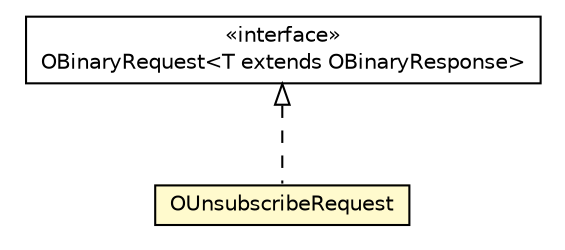 #!/usr/local/bin/dot
#
# Class diagram 
# Generated by UMLGraph version R5_6-24-gf6e263 (http://www.umlgraph.org/)
#

digraph G {
	edge [fontname="Helvetica",fontsize=10,labelfontname="Helvetica",labelfontsize=10];
	node [fontname="Helvetica",fontsize=10,shape=plaintext];
	nodesep=0.25;
	ranksep=0.5;
	// com.orientechnologies.orient.client.remote.OBinaryRequest<T extends com.orientechnologies.orient.client.remote.OBinaryResponse>
	c7386851 [label=<<table title="com.orientechnologies.orient.client.remote.OBinaryRequest" border="0" cellborder="1" cellspacing="0" cellpadding="2" port="p" href="../OBinaryRequest.html">
		<tr><td><table border="0" cellspacing="0" cellpadding="1">
<tr><td align="center" balign="center"> &#171;interface&#187; </td></tr>
<tr><td align="center" balign="center"> OBinaryRequest&lt;T extends OBinaryResponse&gt; </td></tr>
		</table></td></tr>
		</table>>, URL="../OBinaryRequest.html", fontname="Helvetica", fontcolor="black", fontsize=10.0];
	// com.orientechnologies.orient.client.remote.message.OUnsubscribeRequest
	c7386979 [label=<<table title="com.orientechnologies.orient.client.remote.message.OUnsubscribeRequest" border="0" cellborder="1" cellspacing="0" cellpadding="2" port="p" bgcolor="lemonChiffon" href="./OUnsubscribeRequest.html">
		<tr><td><table border="0" cellspacing="0" cellpadding="1">
<tr><td align="center" balign="center"> OUnsubscribeRequest </td></tr>
		</table></td></tr>
		</table>>, URL="./OUnsubscribeRequest.html", fontname="Helvetica", fontcolor="black", fontsize=10.0];
	//com.orientechnologies.orient.client.remote.message.OUnsubscribeRequest implements com.orientechnologies.orient.client.remote.OBinaryRequest<T extends com.orientechnologies.orient.client.remote.OBinaryResponse>
	c7386851:p -> c7386979:p [dir=back,arrowtail=empty,style=dashed];
}

